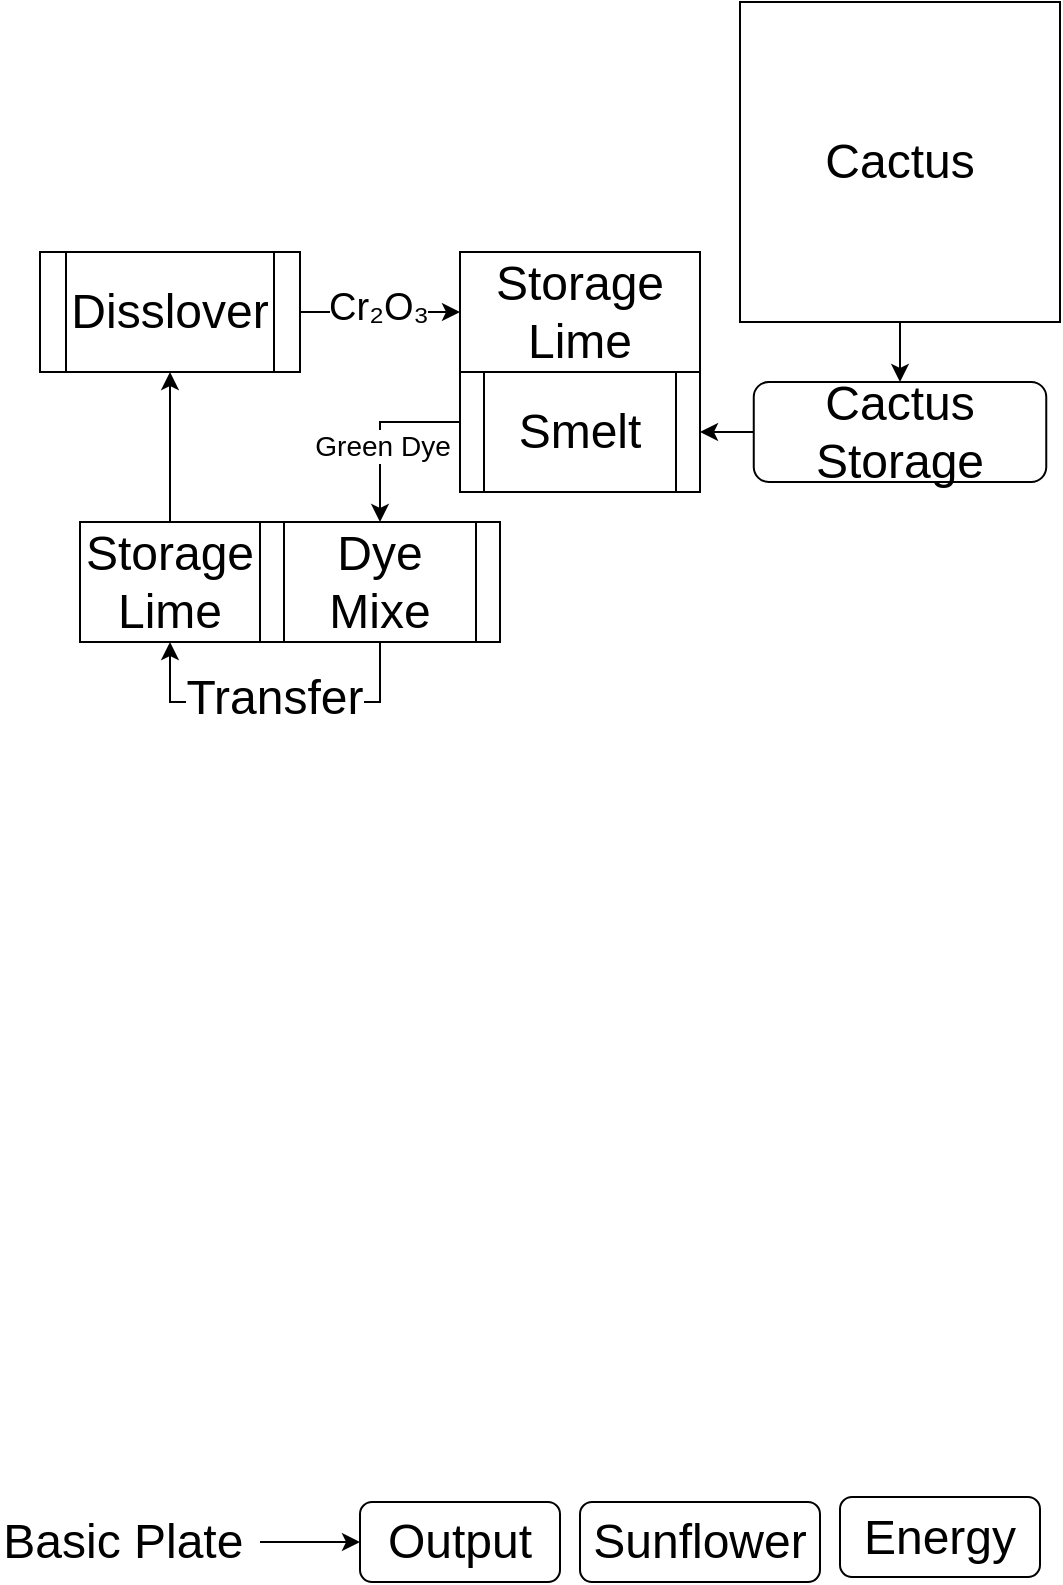<mxfile version="22.0.0" type="github">
  <diagram name="Page-1" id="ad2ugWRQlucctlsAGpi_">
    <mxGraphModel dx="375" dy="690" grid="1" gridSize="10" guides="1" tooltips="1" connect="1" arrows="1" fold="1" page="1" pageScale="1" pageWidth="840" pageHeight="800" math="0" shadow="0">
      <root>
        <mxCell id="0" />
        <mxCell id="1" parent="0" />
        <mxCell id="_jDwr9AOZ_unEEgHD4BI-2" value="&lt;font style=&quot;font-size: 24px;&quot;&gt;Energy&lt;/font&gt;" style="rounded=1;whiteSpace=wrap;html=1;strokeWidth=1;" vertex="1" parent="1">
          <mxGeometry x="730" y="747.5" width="100" height="40" as="geometry" />
        </mxCell>
        <mxCell id="_jDwr9AOZ_unEEgHD4BI-3" value="&lt;font style=&quot;font-size: 24px;&quot;&gt;Sunflower&lt;br&gt;&lt;/font&gt;" style="rounded=1;whiteSpace=wrap;html=1;strokeWidth=1;" vertex="1" parent="1">
          <mxGeometry x="600" y="750" width="120" height="40" as="geometry" />
        </mxCell>
        <mxCell id="_jDwr9AOZ_unEEgHD4BI-5" value="&lt;span style=&quot;font-size: 24px;&quot;&gt;Output&lt;/span&gt;" style="rounded=1;whiteSpace=wrap;html=1;strokeWidth=1;" vertex="1" parent="1">
          <mxGeometry x="490" y="750" width="100" height="40" as="geometry" />
        </mxCell>
        <mxCell id="_jDwr9AOZ_unEEgHD4BI-13" style="edgeStyle=orthogonalEdgeStyle;rounded=0;orthogonalLoop=1;jettySize=auto;html=1;entryX=0;entryY=0.5;entryDx=0;entryDy=0;" edge="1" parent="1" source="_jDwr9AOZ_unEEgHD4BI-6" target="_jDwr9AOZ_unEEgHD4BI-5">
          <mxGeometry relative="1" as="geometry" />
        </mxCell>
        <mxCell id="_jDwr9AOZ_unEEgHD4BI-6" value="&lt;font style=&quot;font-size: 24px;&quot;&gt;Basic Plate&amp;nbsp;&lt;/font&gt;" style="text;html=1;strokeColor=none;fillColor=none;align=center;verticalAlign=middle;whiteSpace=wrap;rounded=0;" vertex="1" parent="1">
          <mxGeometry x="310" y="752.5" width="130" height="35" as="geometry" />
        </mxCell>
        <mxCell id="_jDwr9AOZ_unEEgHD4BI-103" style="edgeStyle=orthogonalEdgeStyle;rounded=0;orthogonalLoop=1;jettySize=auto;html=1;entryX=0.5;entryY=0;entryDx=0;entryDy=0;" edge="1" parent="1" source="_jDwr9AOZ_unEEgHD4BI-101" target="_jDwr9AOZ_unEEgHD4BI-102">
          <mxGeometry relative="1" as="geometry" />
        </mxCell>
        <mxCell id="_jDwr9AOZ_unEEgHD4BI-101" value="&lt;font style=&quot;font-size: 24px;&quot;&gt;Cactus&lt;/font&gt;" style="whiteSpace=wrap;html=1;aspect=fixed;" vertex="1" parent="1">
          <mxGeometry x="680" width="160" height="160" as="geometry" />
        </mxCell>
        <mxCell id="_jDwr9AOZ_unEEgHD4BI-105" style="edgeStyle=orthogonalEdgeStyle;rounded=0;orthogonalLoop=1;jettySize=auto;html=1;entryX=1;entryY=0.5;entryDx=0;entryDy=0;" edge="1" parent="1" source="_jDwr9AOZ_unEEgHD4BI-102" target="_jDwr9AOZ_unEEgHD4BI-104">
          <mxGeometry relative="1" as="geometry" />
        </mxCell>
        <mxCell id="_jDwr9AOZ_unEEgHD4BI-102" value="&lt;font style=&quot;font-size: 24px;&quot;&gt;Cactus Storage&lt;/font&gt;" style="rounded=1;whiteSpace=wrap;html=1;" vertex="1" parent="1">
          <mxGeometry x="686.88" y="190" width="146.25" height="50" as="geometry" />
        </mxCell>
        <mxCell id="_jDwr9AOZ_unEEgHD4BI-109" style="edgeStyle=orthogonalEdgeStyle;rounded=0;orthogonalLoop=1;jettySize=auto;html=1;entryX=0.5;entryY=0;entryDx=0;entryDy=0;" edge="1" parent="1" source="_jDwr9AOZ_unEEgHD4BI-104" target="_jDwr9AOZ_unEEgHD4BI-112">
          <mxGeometry relative="1" as="geometry">
            <mxPoint x="500" y="260" as="targetPoint" />
            <Array as="points">
              <mxPoint x="500" y="210" />
            </Array>
          </mxGeometry>
        </mxCell>
        <mxCell id="_jDwr9AOZ_unEEgHD4BI-111" value="&lt;font style=&quot;font-size: 14px;&quot;&gt;Green Dye&lt;/font&gt;" style="edgeLabel;html=1;align=center;verticalAlign=middle;resizable=0;points=[];" vertex="1" connectable="0" parent="_jDwr9AOZ_unEEgHD4BI-109">
          <mxGeometry x="0.144" y="1" relative="1" as="geometry">
            <mxPoint as="offset" />
          </mxGeometry>
        </mxCell>
        <mxCell id="_jDwr9AOZ_unEEgHD4BI-104" value="&lt;font style=&quot;font-size: 24px;&quot;&gt;Smelt&lt;/font&gt;" style="shape=process;whiteSpace=wrap;html=1;backgroundOutline=1;" vertex="1" parent="1">
          <mxGeometry x="540" y="185" width="120" height="60" as="geometry" />
        </mxCell>
        <mxCell id="_jDwr9AOZ_unEEgHD4BI-118" style="edgeStyle=orthogonalEdgeStyle;rounded=0;orthogonalLoop=1;jettySize=auto;html=1;entryX=0.5;entryY=1;entryDx=0;entryDy=0;" edge="1" parent="1" source="_jDwr9AOZ_unEEgHD4BI-112" target="_jDwr9AOZ_unEEgHD4BI-113">
          <mxGeometry relative="1" as="geometry">
            <mxPoint x="500" y="360" as="targetPoint" />
            <Array as="points">
              <mxPoint x="500" y="350" />
              <mxPoint x="395" y="350" />
            </Array>
          </mxGeometry>
        </mxCell>
        <mxCell id="_jDwr9AOZ_unEEgHD4BI-120" value="&lt;span style=&quot;font-size: 24px;&quot;&gt;Transfer&lt;br&gt;&lt;/span&gt;" style="edgeLabel;html=1;align=center;verticalAlign=middle;resizable=0;points=[];" vertex="1" connectable="0" parent="_jDwr9AOZ_unEEgHD4BI-118">
          <mxGeometry x="0.009" y="-2" relative="1" as="geometry">
            <mxPoint as="offset" />
          </mxGeometry>
        </mxCell>
        <mxCell id="_jDwr9AOZ_unEEgHD4BI-112" value="&lt;font style=&quot;font-size: 24px;&quot;&gt;Dye Mixe&lt;/font&gt;" style="shape=process;whiteSpace=wrap;html=1;backgroundOutline=1;" vertex="1" parent="1">
          <mxGeometry x="440" y="260" width="120" height="60" as="geometry" />
        </mxCell>
        <mxCell id="_jDwr9AOZ_unEEgHD4BI-123" style="edgeStyle=orthogonalEdgeStyle;rounded=0;orthogonalLoop=1;jettySize=auto;html=1;entryX=0.5;entryY=1;entryDx=0;entryDy=0;" edge="1" parent="1" source="_jDwr9AOZ_unEEgHD4BI-113" target="_jDwr9AOZ_unEEgHD4BI-122">
          <mxGeometry relative="1" as="geometry" />
        </mxCell>
        <mxCell id="_jDwr9AOZ_unEEgHD4BI-113" value="&lt;font style=&quot;font-size: 24px;&quot;&gt;Storage Lime&lt;/font&gt;" style="rounded=0;whiteSpace=wrap;html=1;" vertex="1" parent="1">
          <mxGeometry x="350" y="260" width="90" height="60" as="geometry" />
        </mxCell>
        <mxCell id="_jDwr9AOZ_unEEgHD4BI-125" style="edgeStyle=orthogonalEdgeStyle;rounded=0;orthogonalLoop=1;jettySize=auto;html=1;entryX=0;entryY=0.5;entryDx=0;entryDy=0;" edge="1" parent="1" source="_jDwr9AOZ_unEEgHD4BI-122" target="_jDwr9AOZ_unEEgHD4BI-124">
          <mxGeometry relative="1" as="geometry" />
        </mxCell>
        <mxCell id="_jDwr9AOZ_unEEgHD4BI-127" value="&lt;font style=&quot;font-size: 19px;&quot;&gt; Cr₂O₃&lt;/font&gt;" style="edgeLabel;html=1;align=center;verticalAlign=middle;resizable=0;points=[];" vertex="1" connectable="0" parent="_jDwr9AOZ_unEEgHD4BI-125">
          <mxGeometry x="-0.027" y="2" relative="1" as="geometry">
            <mxPoint as="offset" />
          </mxGeometry>
        </mxCell>
        <mxCell id="_jDwr9AOZ_unEEgHD4BI-122" value="&lt;span style=&quot;font-size: 24px;&quot;&gt;Disslover&lt;br&gt;&lt;/span&gt;" style="shape=process;whiteSpace=wrap;html=1;backgroundOutline=1;" vertex="1" parent="1">
          <mxGeometry x="330" y="125" width="130" height="60" as="geometry" />
        </mxCell>
        <mxCell id="_jDwr9AOZ_unEEgHD4BI-124" value="&lt;font style=&quot;font-size: 24px;&quot;&gt;Storage Lime&lt;/font&gt;" style="rounded=0;whiteSpace=wrap;html=1;" vertex="1" parent="1">
          <mxGeometry x="540" y="125" width="120" height="60" as="geometry" />
        </mxCell>
      </root>
    </mxGraphModel>
  </diagram>
</mxfile>
